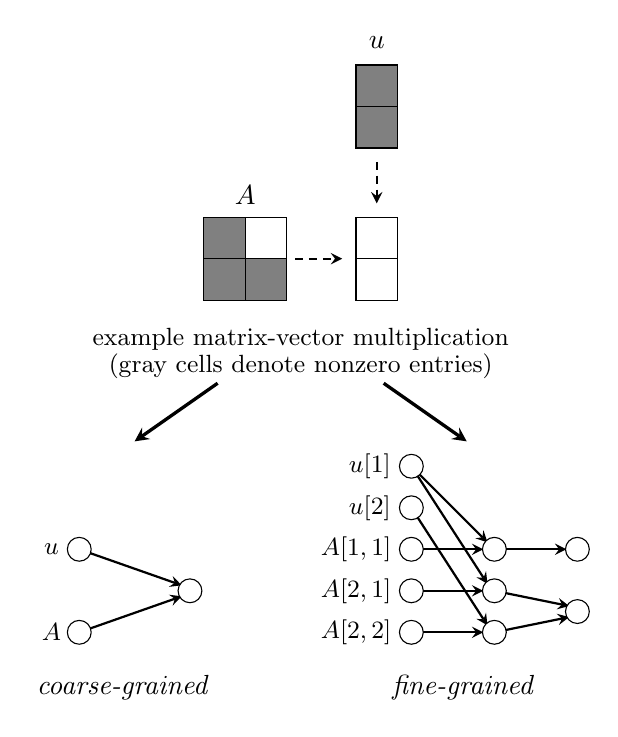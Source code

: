 \begin{tikzpicture}

    \begin{scope}[thick, arrows=-stealth]
    \draw (0pt,0pt) -- (37pt,13pt);
    \draw (0pt,30pt) -- (37pt,17pt);
    \draw (120pt,0pt) -- (146pt,0pt);
    \draw (120pt,15pt) -- (146pt,15pt);
    \draw (120pt,30pt) -- (146pt,30pt);
    \draw (150pt,30pt) -- (176pt,30pt);
    \draw (150pt,0pt) -- (177pt,5.5pt);
    \draw (150pt,15pt) -- (177pt,9.5pt);
    \draw (120pt,60pt) -- (147.5pt,32.5pt);
    \draw (120pt,60pt) -- (147.5pt,17.5pt);
    \draw (120pt,45pt) -- (147.5pt,2.5pt);
    \end{scope}

    \draw[black, fill=white] (0pt,0pt) circle (1.0ex);
    \draw[black, fill=white] (0pt,30pt) circle (1.0ex);
    \draw[black, fill=white] (40pt,15pt) circle (1.0ex);
    \node[anchor=center] at (-10pt,0pt) {\small $A$};
    \node[anchor=center] at (-10pt,30pt) {\small $u$};
    \node[anchor=center] at (16pt,-20pt) {\textit{coarse-grained}};

    \draw[black, fill=white] (120pt,0pt) circle (1.0ex);
    \draw[black, fill=white] (120pt,15pt) circle (1.0ex);
    \draw[black, fill=white] (120pt,30pt) circle (1.0ex);
    \draw[black, fill=white] (120pt,45pt) circle (1.0ex);
    \draw[black, fill=white] (120pt,60pt) circle (1.0ex);
    \draw[black, fill=white] (150pt,0pt) circle (1.0ex);
    \draw[black, fill=white] (150pt,15pt) circle (1.0ex);
    \draw[black, fill=white] (150pt,30pt) circle (1.0ex);
    \draw[black, fill=white] (180pt,7.5pt) circle (1.0ex);
    \draw[black, fill=white] (180pt,30pt) circle (1.0ex);
    \node[anchor=center] at (100pt,0pt) {\small $A[2,2]$};
    \node[anchor=center] at (100pt,15pt) {\small $A[2,1]$};
    \node[anchor=center] at (100pt,30pt) {\small $A[1,1]$};
    \node[anchor=center] at (105pt,45pt) {\small $u[2]$};
    \node[anchor=center] at (105pt,60pt) {\small $u[1]$};
    \node[anchor=center] at (139pt,-20pt) {\textit{fine-grained}};

    \node[anchor=center] at (80pt,106pt) {\small example matrix-vector multiplication};
    \node[anchor=center] at (80pt,96pt) {\small (gray cells denote nonzero entries)};
    \draw[very thick, arrows=-stealth] (110pt,90pt) -- (140pt,69pt);
    \draw[very thick, arrows=-stealth] (50pt,90pt) -- (20pt,69pt);

    \draw[black, fill=gray] (45pt,120pt) rectangle (60pt,135pt);
    \draw[black, fill=gray] (75pt,120pt) rectangle (60pt,135pt);
    \draw[black, fill=gray] (45pt,150pt) rectangle (60pt,135pt);
    \draw[black, fill=white] (75pt,150pt) rectangle (60pt,135pt);
    \node[anchor=center] at (60pt,158pt) {$A$};
    
    \draw[thick, densely dashed, arrows=-stealth] (78pt,135pt) -- (95pt,135pt);
    \draw[black, fill=white] (100pt,120pt) rectangle (115pt,135pt);
    \draw[black, fill=white] (100pt,150pt) rectangle (115pt,135pt);

    \draw[thick, densely dashed, arrows=-stealth] (107.5pt,170pt) -- (107.5pt,155pt);
    \draw[black, fill=gray] (100pt,175pt) rectangle (115pt,190pt);
    \draw[black, fill=gray] (100pt,205pt) rectangle (115pt,190pt);
    \node[anchor=center] at (107.5pt,213pt) {$u$};
    

\end{tikzpicture}